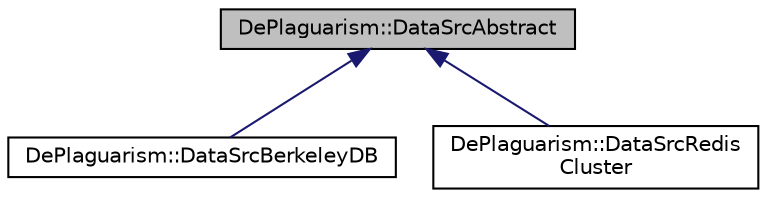 digraph "DePlaguarism::DataSrcAbstract"
{
  edge [fontname="Helvetica",fontsize="10",labelfontname="Helvetica",labelfontsize="10"];
  node [fontname="Helvetica",fontsize="10",shape=record];
  Node1 [label="DePlaguarism::DataSrcAbstract",height=0.2,width=0.4,color="black", fillcolor="grey75", style="filled" fontcolor="black"];
  Node1 -> Node2 [dir="back",color="midnightblue",fontsize="10",style="solid",fontname="Helvetica"];
  Node2 [label="DePlaguarism::DataSrcBerkeleyDB",height=0.2,width=0.4,color="black", fillcolor="white", style="filled",URL="$class_de_plaguarism_1_1_data_src_berkeley_d_b.html",tooltip="Wrpper class for Berkeley DB. "];
  Node1 -> Node3 [dir="back",color="midnightblue",fontsize="10",style="solid",fontname="Helvetica"];
  Node3 [label="DePlaguarism::DataSrcRedis\lCluster",height=0.2,width=0.4,color="black", fillcolor="white", style="filled",URL="$class_de_plaguarism_1_1_data_src_redis_cluster.html",tooltip="Wrapper class for redis cluster. "];
}
